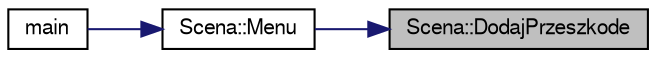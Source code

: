 digraph "Scena::DodajPrzeszkode"
{
 // LATEX_PDF_SIZE
  edge [fontname="FreeSans",fontsize="10",labelfontname="FreeSans",labelfontsize="10"];
  node [fontname="FreeSans",fontsize="10",shape=record];
  rankdir="RL";
  Node1 [label="Scena::DodajPrzeszkode",height=0.2,width=0.4,color="black", fillcolor="grey75", style="filled", fontcolor="black",tooltip=" "];
  Node1 -> Node2 [dir="back",color="midnightblue",fontsize="10",style="solid",fontname="FreeSans"];
  Node2 [label="Scena::Menu",height=0.2,width=0.4,color="black", fillcolor="white", style="filled",URL="$a00134.html#aba5cd9be3daabe70b47768fb56d9484f",tooltip="Metody obslugujace dzialanie sceny."];
  Node2 -> Node3 [dir="back",color="midnightblue",fontsize="10",style="solid",fontname="FreeSans"];
  Node3 [label="main",height=0.2,width=0.4,color="black", fillcolor="white", style="filled",URL="$a00077.html#ae66f6b31b5ad750f1fe042a706a4e3d4",tooltip=" "];
}
